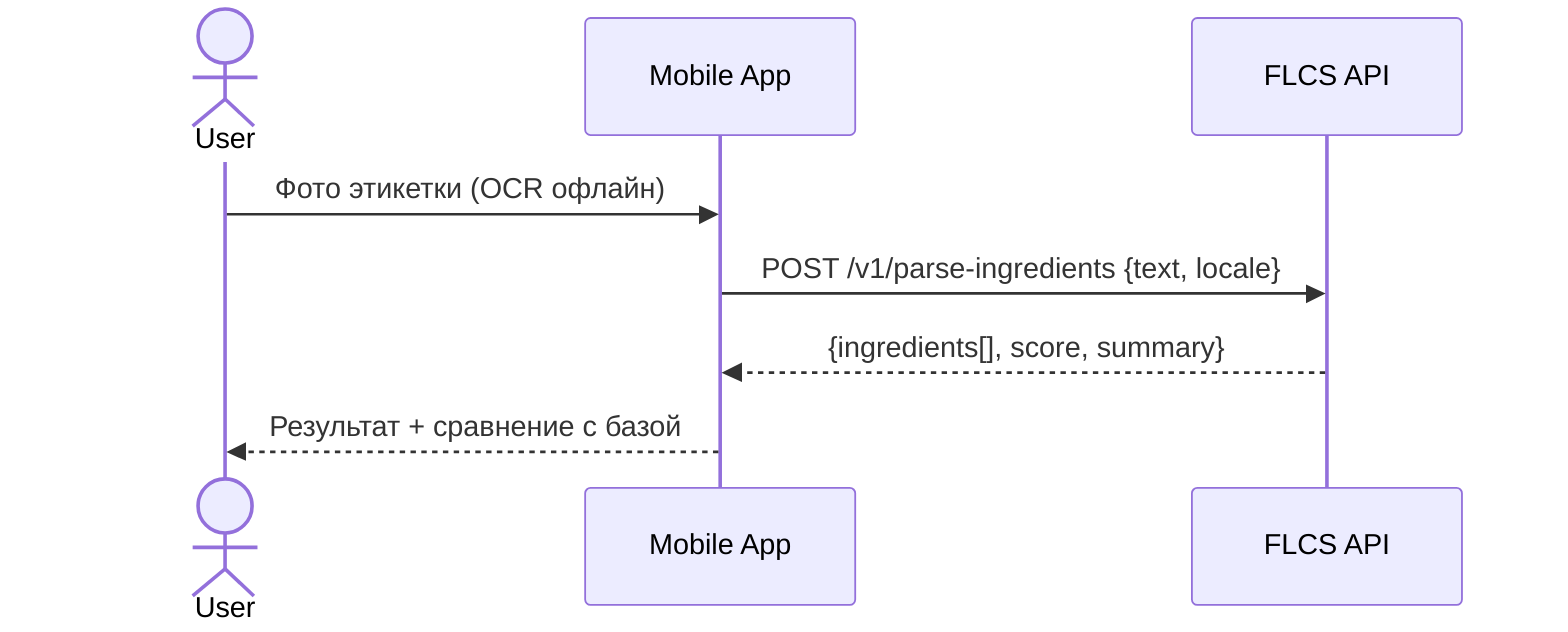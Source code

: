 sequenceDiagram
  actor User
  participant App as Mobile App
  participant API as FLCS API

  User->>App: Фото этикетки (OCR офлайн)
  App->>API: POST /v1/parse-ingredients {text, locale}
  API-->>App: {ingredients[], score, summary}
  App-->>User: Результат + сравнение с базой